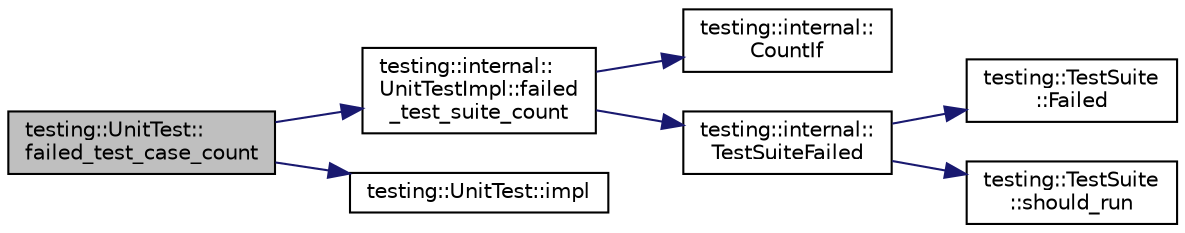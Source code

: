 digraph "testing::UnitTest::failed_test_case_count"
{
 // LATEX_PDF_SIZE
  bgcolor="transparent";
  edge [fontname="Helvetica",fontsize="10",labelfontname="Helvetica",labelfontsize="10"];
  node [fontname="Helvetica",fontsize="10",shape=record];
  rankdir="LR";
  Node1 [label="testing::UnitTest::\lfailed_test_case_count",height=0.2,width=0.4,color="black", fillcolor="grey75", style="filled", fontcolor="black",tooltip=" "];
  Node1 -> Node2 [color="midnightblue",fontsize="10",style="solid",fontname="Helvetica"];
  Node2 [label="testing::internal::\lUnitTestImpl::failed\l_test_suite_count",height=0.2,width=0.4,color="black",URL="$classtesting_1_1internal_1_1UnitTestImpl.html#abeac4631ea379289c3592b5ecb753fe9",tooltip=" "];
  Node2 -> Node3 [color="midnightblue",fontsize="10",style="solid",fontname="Helvetica"];
  Node3 [label="testing::internal::\lCountIf",height=0.2,width=0.4,color="black",URL="$namespacetesting_1_1internal.html#a1e77a774d910346eff11a86d8df783a5",tooltip=" "];
  Node2 -> Node4 [color="midnightblue",fontsize="10",style="solid",fontname="Helvetica"];
  Node4 [label="testing::internal::\lTestSuiteFailed",height=0.2,width=0.4,color="black",URL="$namespacetesting_1_1internal.html#ac42b0c3929b5719f55c9be85ce8c28e4",tooltip=" "];
  Node4 -> Node5 [color="midnightblue",fontsize="10",style="solid",fontname="Helvetica"];
  Node5 [label="testing::TestSuite\l::Failed",height=0.2,width=0.4,color="black",URL="$classtesting_1_1TestSuite.html#adec55446c23dc2d0bfea91c6125a1047",tooltip=" "];
  Node4 -> Node6 [color="midnightblue",fontsize="10",style="solid",fontname="Helvetica"];
  Node6 [label="testing::TestSuite\l::should_run",height=0.2,width=0.4,color="black",URL="$classtesting_1_1TestSuite.html#a8f62c17baef80042e0ff03ef5d5e4ba7",tooltip=" "];
  Node1 -> Node7 [color="midnightblue",fontsize="10",style="solid",fontname="Helvetica"];
  Node7 [label="testing::UnitTest::impl",height=0.2,width=0.4,color="black",URL="$classtesting_1_1UnitTest.html#a4df5d11a58affb337d7fa62eaa07690e",tooltip=" "];
}
